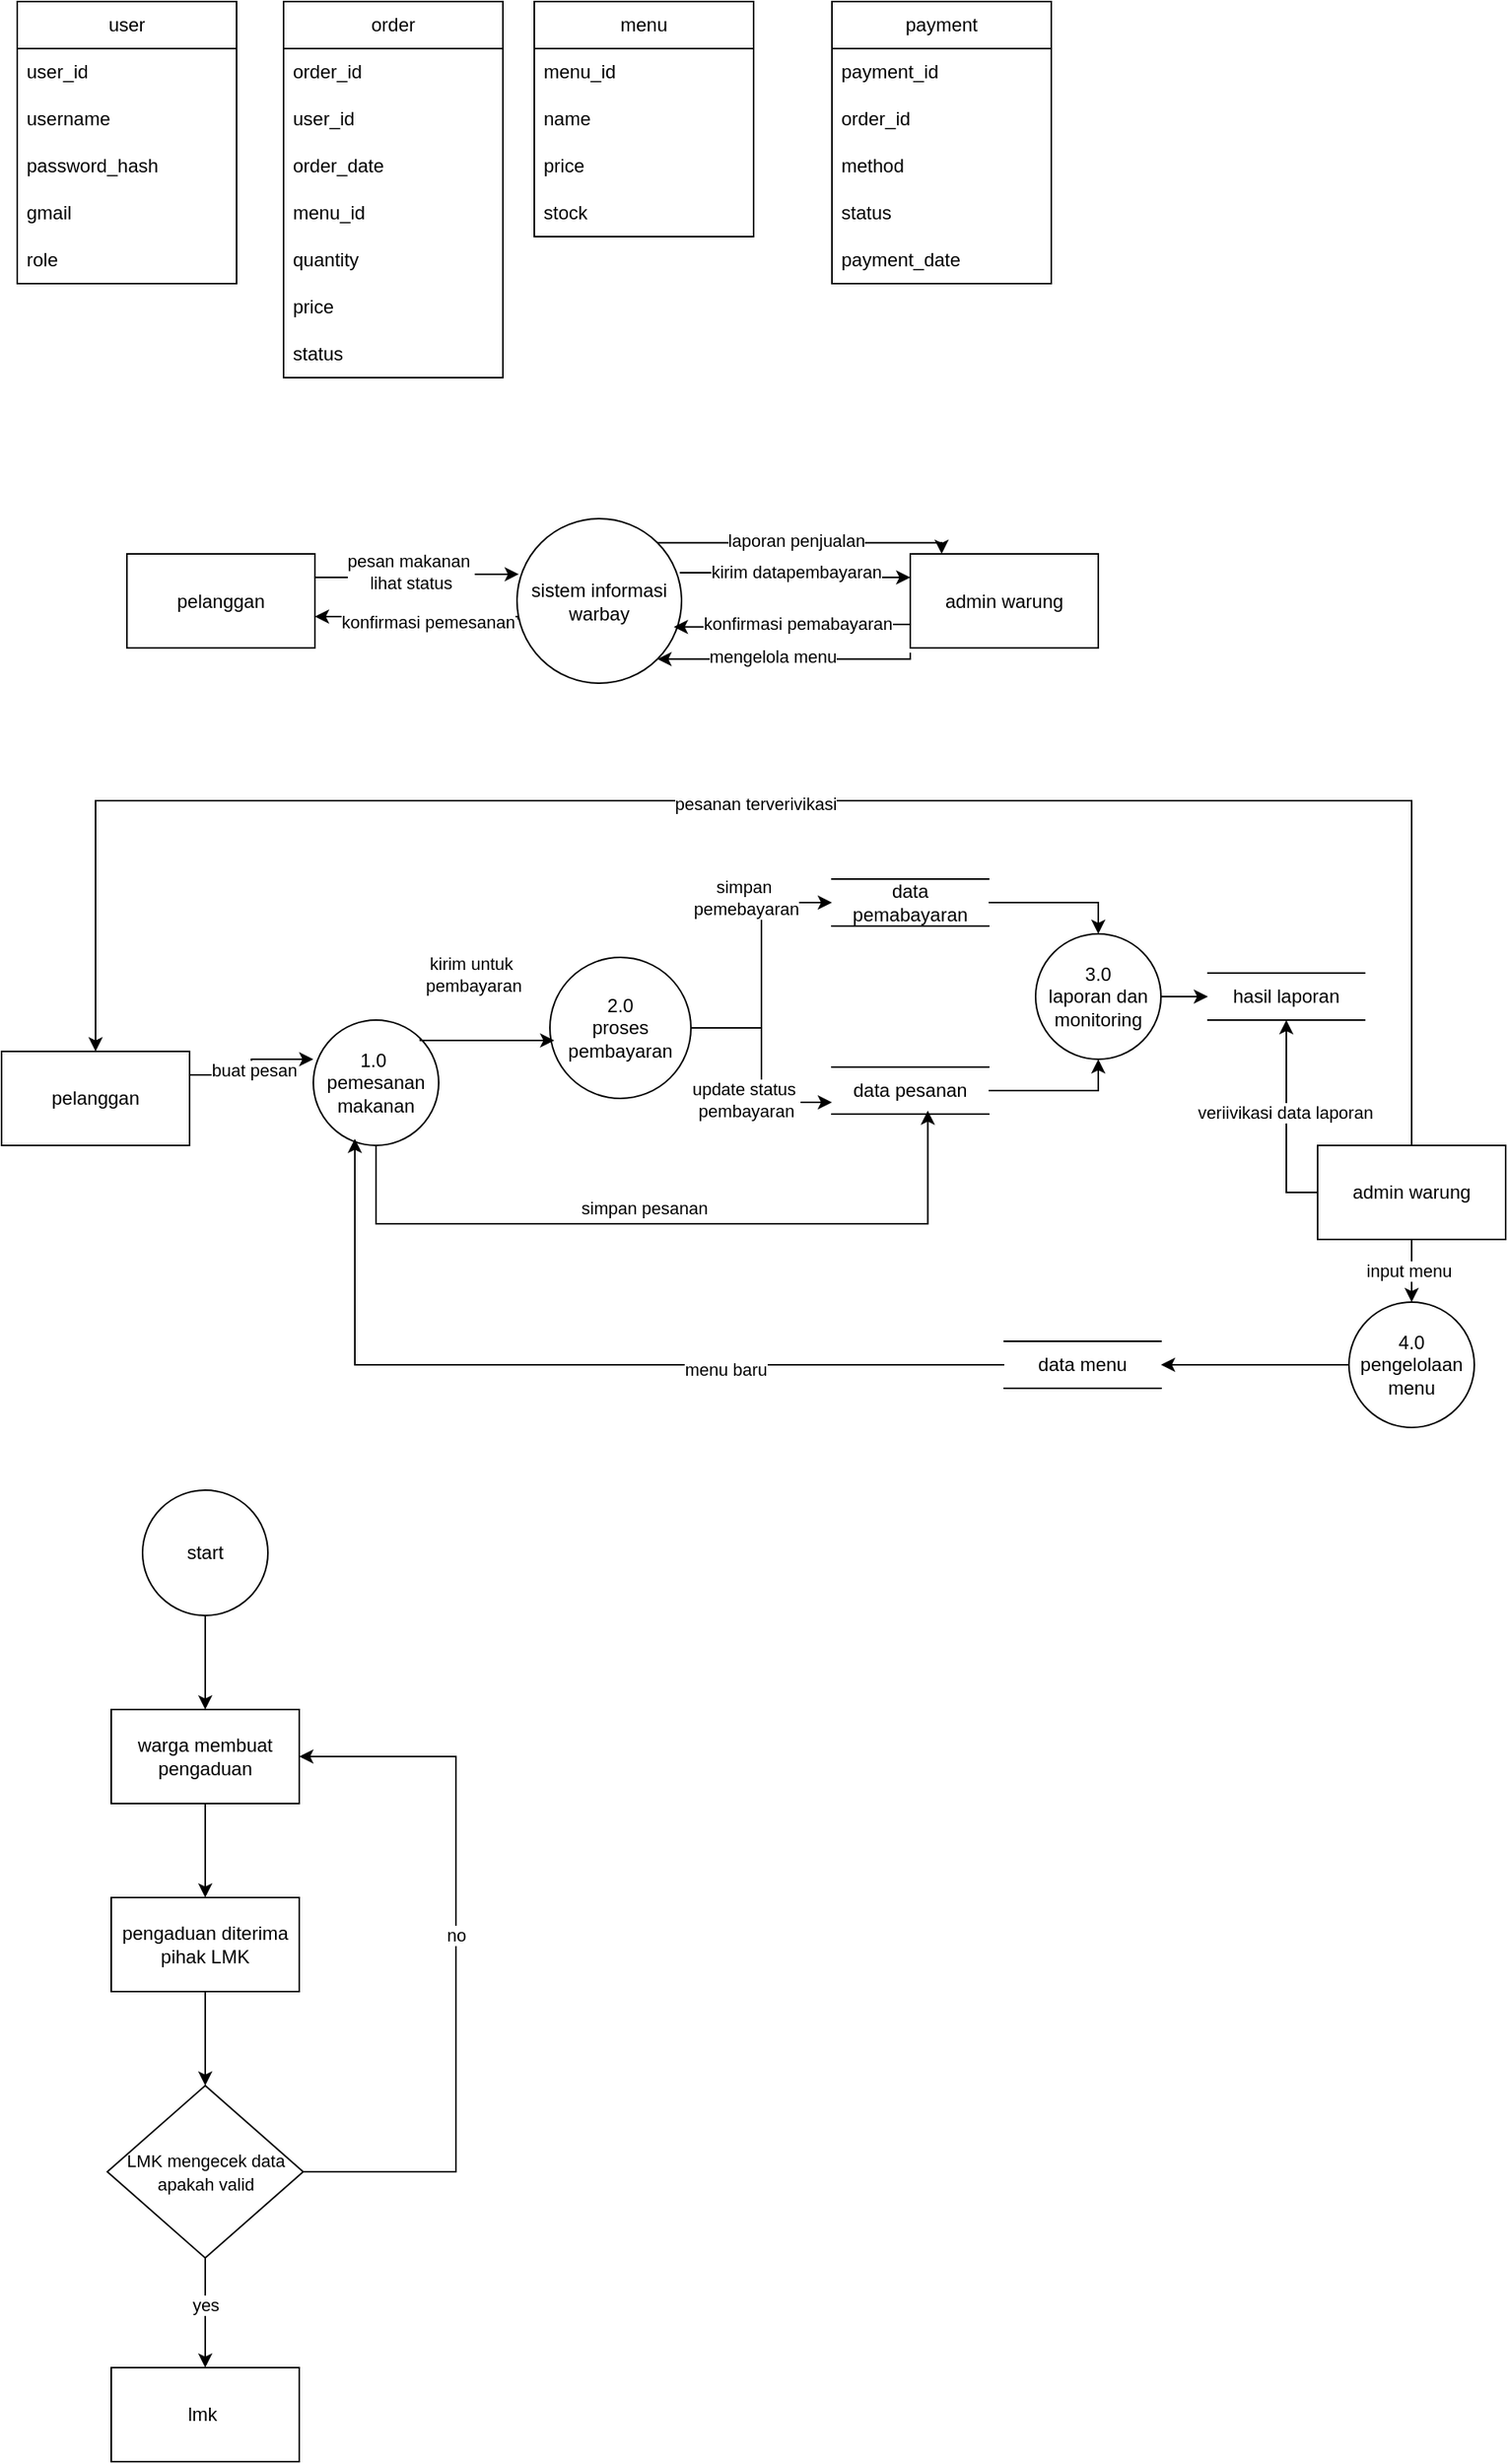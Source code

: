 <mxfile version="27.0.6">
  <diagram name="Halaman-1" id="e8A_hsP7aSUE411Jkm1g">
    <mxGraphModel dx="1042" dy="562" grid="1" gridSize="10" guides="1" tooltips="1" connect="1" arrows="1" fold="1" page="1" pageScale="1" pageWidth="827" pageHeight="1169" math="0" shadow="0">
      <root>
        <mxCell id="0" />
        <mxCell id="1" parent="0" />
        <mxCell id="P4LO0S_L0hlD89T5gcld-29" style="edgeStyle=orthogonalEdgeStyle;rounded=0;orthogonalLoop=1;jettySize=auto;html=1;entryX=0;entryY=0.25;entryDx=0;entryDy=0;exitX=0.989;exitY=0.329;exitDx=0;exitDy=0;exitPerimeter=0;" parent="1" source="P4LO0S_L0hlD89T5gcld-1" target="P4LO0S_L0hlD89T5gcld-27" edge="1">
          <mxGeometry relative="1" as="geometry" />
        </mxCell>
        <mxCell id="P4LO0S_L0hlD89T5gcld-31" value="kirim datapembayaran" style="edgeLabel;html=1;align=center;verticalAlign=middle;resizable=0;points=[];" parent="P4LO0S_L0hlD89T5gcld-29" vertex="1" connectable="0">
          <mxGeometry x="0.006" y="2" relative="1" as="geometry">
            <mxPoint x="-2" y="-2" as="offset" />
          </mxGeometry>
        </mxCell>
        <mxCell id="P4LO0S_L0hlD89T5gcld-36" style="edgeStyle=orthogonalEdgeStyle;rounded=0;orthogonalLoop=1;jettySize=auto;html=1;exitX=0.007;exitY=0.613;exitDx=0;exitDy=0;exitPerimeter=0;" parent="1" source="P4LO0S_L0hlD89T5gcld-1" edge="1">
          <mxGeometry relative="1" as="geometry">
            <mxPoint x="290" y="482.5" as="targetPoint" />
            <Array as="points">
              <mxPoint x="290" y="482.5" />
            </Array>
          </mxGeometry>
        </mxCell>
        <mxCell id="P4LO0S_L0hlD89T5gcld-42" value="konfirmasi pemesanan" style="edgeLabel;html=1;align=center;verticalAlign=middle;resizable=0;points=[];" parent="P4LO0S_L0hlD89T5gcld-36" vertex="1" connectable="0">
          <mxGeometry x="-0.149" y="3" relative="1" as="geometry">
            <mxPoint x="-4" as="offset" />
          </mxGeometry>
        </mxCell>
        <mxCell id="P4LO0S_L0hlD89T5gcld-1" value="sistem informasi warbay" style="ellipse;whiteSpace=wrap;html=1;aspect=fixed;" parent="1" vertex="1">
          <mxGeometry x="419" y="420" width="105" height="105" as="geometry" />
        </mxCell>
        <mxCell id="P4LO0S_L0hlD89T5gcld-2" value="user" style="swimlane;fontStyle=0;childLayout=stackLayout;horizontal=1;startSize=30;horizontalStack=0;resizeParent=1;resizeParentMax=0;resizeLast=0;collapsible=1;marginBottom=0;whiteSpace=wrap;html=1;" parent="1" vertex="1">
          <mxGeometry x="100" y="90" width="140" height="180" as="geometry" />
        </mxCell>
        <mxCell id="P4LO0S_L0hlD89T5gcld-3" value="user_id" style="text;strokeColor=none;fillColor=none;align=left;verticalAlign=middle;spacingLeft=4;spacingRight=4;overflow=hidden;points=[[0,0.5],[1,0.5]];portConstraint=eastwest;rotatable=0;whiteSpace=wrap;html=1;" parent="P4LO0S_L0hlD89T5gcld-2" vertex="1">
          <mxGeometry y="30" width="140" height="30" as="geometry" />
        </mxCell>
        <mxCell id="P4LO0S_L0hlD89T5gcld-4" value="username" style="text;strokeColor=none;fillColor=none;align=left;verticalAlign=middle;spacingLeft=4;spacingRight=4;overflow=hidden;points=[[0,0.5],[1,0.5]];portConstraint=eastwest;rotatable=0;whiteSpace=wrap;html=1;" parent="P4LO0S_L0hlD89T5gcld-2" vertex="1">
          <mxGeometry y="60" width="140" height="30" as="geometry" />
        </mxCell>
        <mxCell id="P4LO0S_L0hlD89T5gcld-5" value="password_hash" style="text;strokeColor=none;fillColor=none;align=left;verticalAlign=middle;spacingLeft=4;spacingRight=4;overflow=hidden;points=[[0,0.5],[1,0.5]];portConstraint=eastwest;rotatable=0;whiteSpace=wrap;html=1;" parent="P4LO0S_L0hlD89T5gcld-2" vertex="1">
          <mxGeometry y="90" width="140" height="30" as="geometry" />
        </mxCell>
        <mxCell id="P4LO0S_L0hlD89T5gcld-14" value="gmail" style="text;strokeColor=none;fillColor=none;align=left;verticalAlign=middle;spacingLeft=4;spacingRight=4;overflow=hidden;points=[[0,0.5],[1,0.5]];portConstraint=eastwest;rotatable=0;whiteSpace=wrap;html=1;" parent="P4LO0S_L0hlD89T5gcld-2" vertex="1">
          <mxGeometry y="120" width="140" height="30" as="geometry" />
        </mxCell>
        <mxCell id="P4LO0S_L0hlD89T5gcld-15" value="role" style="text;strokeColor=none;fillColor=none;align=left;verticalAlign=middle;spacingLeft=4;spacingRight=4;overflow=hidden;points=[[0,0.5],[1,0.5]];portConstraint=eastwest;rotatable=0;whiteSpace=wrap;html=1;" parent="P4LO0S_L0hlD89T5gcld-2" vertex="1">
          <mxGeometry y="150" width="140" height="30" as="geometry" />
        </mxCell>
        <mxCell id="P4LO0S_L0hlD89T5gcld-6" value="order" style="swimlane;fontStyle=0;childLayout=stackLayout;horizontal=1;startSize=30;horizontalStack=0;resizeParent=1;resizeParentMax=0;resizeLast=0;collapsible=1;marginBottom=0;whiteSpace=wrap;html=1;" parent="1" vertex="1">
          <mxGeometry x="270" y="90" width="140" height="240" as="geometry" />
        </mxCell>
        <mxCell id="P4LO0S_L0hlD89T5gcld-7" value="order_id" style="text;strokeColor=none;fillColor=none;align=left;verticalAlign=middle;spacingLeft=4;spacingRight=4;overflow=hidden;points=[[0,0.5],[1,0.5]];portConstraint=eastwest;rotatable=0;whiteSpace=wrap;html=1;" parent="P4LO0S_L0hlD89T5gcld-6" vertex="1">
          <mxGeometry y="30" width="140" height="30" as="geometry" />
        </mxCell>
        <mxCell id="P4LO0S_L0hlD89T5gcld-8" value="user_id" style="text;strokeColor=none;fillColor=none;align=left;verticalAlign=middle;spacingLeft=4;spacingRight=4;overflow=hidden;points=[[0,0.5],[1,0.5]];portConstraint=eastwest;rotatable=0;whiteSpace=wrap;html=1;" parent="P4LO0S_L0hlD89T5gcld-6" vertex="1">
          <mxGeometry y="60" width="140" height="30" as="geometry" />
        </mxCell>
        <mxCell id="P4LO0S_L0hlD89T5gcld-9" value="order_date" style="text;strokeColor=none;fillColor=none;align=left;verticalAlign=middle;spacingLeft=4;spacingRight=4;overflow=hidden;points=[[0,0.5],[1,0.5]];portConstraint=eastwest;rotatable=0;whiteSpace=wrap;html=1;" parent="P4LO0S_L0hlD89T5gcld-6" vertex="1">
          <mxGeometry y="90" width="140" height="30" as="geometry" />
        </mxCell>
        <mxCell id="ldhJ6vnmIbtlAui_N8vB-2" value="menu_id" style="text;strokeColor=none;fillColor=none;align=left;verticalAlign=middle;spacingLeft=4;spacingRight=4;overflow=hidden;points=[[0,0.5],[1,0.5]];portConstraint=eastwest;rotatable=0;whiteSpace=wrap;html=1;" parent="P4LO0S_L0hlD89T5gcld-6" vertex="1">
          <mxGeometry y="120" width="140" height="30" as="geometry" />
        </mxCell>
        <mxCell id="ldhJ6vnmIbtlAui_N8vB-3" value="quantity" style="text;strokeColor=none;fillColor=none;align=left;verticalAlign=middle;spacingLeft=4;spacingRight=4;overflow=hidden;points=[[0,0.5],[1,0.5]];portConstraint=eastwest;rotatable=0;whiteSpace=wrap;html=1;" parent="P4LO0S_L0hlD89T5gcld-6" vertex="1">
          <mxGeometry y="150" width="140" height="30" as="geometry" />
        </mxCell>
        <mxCell id="ldhJ6vnmIbtlAui_N8vB-4" value="price" style="text;strokeColor=none;fillColor=none;align=left;verticalAlign=middle;spacingLeft=4;spacingRight=4;overflow=hidden;points=[[0,0.5],[1,0.5]];portConstraint=eastwest;rotatable=0;whiteSpace=wrap;html=1;" parent="P4LO0S_L0hlD89T5gcld-6" vertex="1">
          <mxGeometry y="180" width="140" height="30" as="geometry" />
        </mxCell>
        <mxCell id="P4LO0S_L0hlD89T5gcld-16" value="status" style="text;strokeColor=none;fillColor=none;align=left;verticalAlign=middle;spacingLeft=4;spacingRight=4;overflow=hidden;points=[[0,0.5],[1,0.5]];portConstraint=eastwest;rotatable=0;whiteSpace=wrap;html=1;" parent="P4LO0S_L0hlD89T5gcld-6" vertex="1">
          <mxGeometry y="210" width="140" height="30" as="geometry" />
        </mxCell>
        <mxCell id="P4LO0S_L0hlD89T5gcld-10" value="menu" style="swimlane;fontStyle=0;childLayout=stackLayout;horizontal=1;startSize=30;horizontalStack=0;resizeParent=1;resizeParentMax=0;resizeLast=0;collapsible=1;marginBottom=0;whiteSpace=wrap;html=1;" parent="1" vertex="1">
          <mxGeometry x="430" y="90" width="140" height="150" as="geometry" />
        </mxCell>
        <mxCell id="P4LO0S_L0hlD89T5gcld-11" value="menu_id" style="text;strokeColor=none;fillColor=none;align=left;verticalAlign=middle;spacingLeft=4;spacingRight=4;overflow=hidden;points=[[0,0.5],[1,0.5]];portConstraint=eastwest;rotatable=0;whiteSpace=wrap;html=1;" parent="P4LO0S_L0hlD89T5gcld-10" vertex="1">
          <mxGeometry y="30" width="140" height="30" as="geometry" />
        </mxCell>
        <mxCell id="P4LO0S_L0hlD89T5gcld-12" value="name" style="text;strokeColor=none;fillColor=none;align=left;verticalAlign=middle;spacingLeft=4;spacingRight=4;overflow=hidden;points=[[0,0.5],[1,0.5]];portConstraint=eastwest;rotatable=0;whiteSpace=wrap;html=1;" parent="P4LO0S_L0hlD89T5gcld-10" vertex="1">
          <mxGeometry y="60" width="140" height="30" as="geometry" />
        </mxCell>
        <mxCell id="P4LO0S_L0hlD89T5gcld-13" value="price" style="text;strokeColor=none;fillColor=none;align=left;verticalAlign=middle;spacingLeft=4;spacingRight=4;overflow=hidden;points=[[0,0.5],[1,0.5]];portConstraint=eastwest;rotatable=0;whiteSpace=wrap;html=1;" parent="P4LO0S_L0hlD89T5gcld-10" vertex="1">
          <mxGeometry y="90" width="140" height="30" as="geometry" />
        </mxCell>
        <mxCell id="ldhJ6vnmIbtlAui_N8vB-1" value="stock" style="text;strokeColor=none;fillColor=none;align=left;verticalAlign=middle;spacingLeft=4;spacingRight=4;overflow=hidden;points=[[0,0.5],[1,0.5]];portConstraint=eastwest;rotatable=0;whiteSpace=wrap;html=1;" parent="P4LO0S_L0hlD89T5gcld-10" vertex="1">
          <mxGeometry y="120" width="140" height="30" as="geometry" />
        </mxCell>
        <mxCell id="P4LO0S_L0hlD89T5gcld-18" value="payment" style="swimlane;fontStyle=0;childLayout=stackLayout;horizontal=1;startSize=30;horizontalStack=0;resizeParent=1;resizeParentMax=0;resizeLast=0;collapsible=1;marginBottom=0;whiteSpace=wrap;html=1;" parent="1" vertex="1">
          <mxGeometry x="620" y="90" width="140" height="180" as="geometry" />
        </mxCell>
        <mxCell id="P4LO0S_L0hlD89T5gcld-19" value="payment_id" style="text;strokeColor=none;fillColor=none;align=left;verticalAlign=middle;spacingLeft=4;spacingRight=4;overflow=hidden;points=[[0,0.5],[1,0.5]];portConstraint=eastwest;rotatable=0;whiteSpace=wrap;html=1;" parent="P4LO0S_L0hlD89T5gcld-18" vertex="1">
          <mxGeometry y="30" width="140" height="30" as="geometry" />
        </mxCell>
        <mxCell id="P4LO0S_L0hlD89T5gcld-20" value="order_id" style="text;strokeColor=none;fillColor=none;align=left;verticalAlign=middle;spacingLeft=4;spacingRight=4;overflow=hidden;points=[[0,0.5],[1,0.5]];portConstraint=eastwest;rotatable=0;whiteSpace=wrap;html=1;" parent="P4LO0S_L0hlD89T5gcld-18" vertex="1">
          <mxGeometry y="60" width="140" height="30" as="geometry" />
        </mxCell>
        <mxCell id="P4LO0S_L0hlD89T5gcld-21" value="method" style="text;strokeColor=none;fillColor=none;align=left;verticalAlign=middle;spacingLeft=4;spacingRight=4;overflow=hidden;points=[[0,0.5],[1,0.5]];portConstraint=eastwest;rotatable=0;whiteSpace=wrap;html=1;" parent="P4LO0S_L0hlD89T5gcld-18" vertex="1">
          <mxGeometry y="90" width="140" height="30" as="geometry" />
        </mxCell>
        <mxCell id="P4LO0S_L0hlD89T5gcld-22" value="status" style="text;strokeColor=none;fillColor=none;align=left;verticalAlign=middle;spacingLeft=4;spacingRight=4;overflow=hidden;points=[[0,0.5],[1,0.5]];portConstraint=eastwest;rotatable=0;whiteSpace=wrap;html=1;" parent="P4LO0S_L0hlD89T5gcld-18" vertex="1">
          <mxGeometry y="120" width="140" height="30" as="geometry" />
        </mxCell>
        <mxCell id="P4LO0S_L0hlD89T5gcld-23" value="payment_date" style="text;strokeColor=none;fillColor=none;align=left;verticalAlign=middle;spacingLeft=4;spacingRight=4;overflow=hidden;points=[[0,0.5],[1,0.5]];portConstraint=eastwest;rotatable=0;whiteSpace=wrap;html=1;" parent="P4LO0S_L0hlD89T5gcld-18" vertex="1">
          <mxGeometry y="150" width="140" height="30" as="geometry" />
        </mxCell>
        <mxCell id="P4LO0S_L0hlD89T5gcld-28" style="edgeStyle=orthogonalEdgeStyle;rounded=0;orthogonalLoop=1;jettySize=auto;html=1;entryX=0.011;entryY=0.338;entryDx=0;entryDy=0;exitX=1;exitY=0.25;exitDx=0;exitDy=0;entryPerimeter=0;" parent="1" source="P4LO0S_L0hlD89T5gcld-26" target="P4LO0S_L0hlD89T5gcld-1" edge="1">
          <mxGeometry relative="1" as="geometry" />
        </mxCell>
        <mxCell id="P4LO0S_L0hlD89T5gcld-30" value="pesan makanan&amp;nbsp;&lt;div&gt;lihat status&lt;/div&gt;" style="edgeLabel;html=1;align=center;verticalAlign=middle;resizable=0;points=[];" parent="P4LO0S_L0hlD89T5gcld-28" vertex="1" connectable="0">
          <mxGeometry x="-0.08" y="4" relative="1" as="geometry">
            <mxPoint as="offset" />
          </mxGeometry>
        </mxCell>
        <mxCell id="P4LO0S_L0hlD89T5gcld-26" value="pelanggan" style="rounded=0;whiteSpace=wrap;html=1;" parent="1" vertex="1">
          <mxGeometry x="170" y="442.5" width="120" height="60" as="geometry" />
        </mxCell>
        <mxCell id="ldhJ6vnmIbtlAui_N8vB-8" style="edgeStyle=orthogonalEdgeStyle;rounded=0;orthogonalLoop=1;jettySize=auto;html=1;entryX=1;entryY=1;entryDx=0;entryDy=0;" parent="1" target="P4LO0S_L0hlD89T5gcld-1" edge="1">
          <mxGeometry relative="1" as="geometry">
            <mxPoint x="670" y="509.5" as="sourcePoint" />
            <Array as="points">
              <mxPoint x="670" y="505.5" />
              <mxPoint x="670" y="509.5" />
            </Array>
          </mxGeometry>
        </mxCell>
        <mxCell id="ldhJ6vnmIbtlAui_N8vB-9" value="mengelola menu" style="edgeLabel;html=1;align=center;verticalAlign=middle;resizable=0;points=[];" parent="ldhJ6vnmIbtlAui_N8vB-8" vertex="1" connectable="0">
          <mxGeometry x="0.138" y="-2" relative="1" as="geometry">
            <mxPoint as="offset" />
          </mxGeometry>
        </mxCell>
        <mxCell id="P4LO0S_L0hlD89T5gcld-27" value="admin warung" style="rounded=0;whiteSpace=wrap;html=1;" parent="1" vertex="1">
          <mxGeometry x="670" y="442.5" width="120" height="60" as="geometry" />
        </mxCell>
        <mxCell id="P4LO0S_L0hlD89T5gcld-32" style="edgeStyle=orthogonalEdgeStyle;rounded=0;orthogonalLoop=1;jettySize=auto;html=1;exitX=0;exitY=0.75;exitDx=0;exitDy=0;entryX=0.953;entryY=0.658;entryDx=0;entryDy=0;entryPerimeter=0;" parent="1" source="P4LO0S_L0hlD89T5gcld-27" target="P4LO0S_L0hlD89T5gcld-1" edge="1">
          <mxGeometry relative="1" as="geometry" />
        </mxCell>
        <mxCell id="P4LO0S_L0hlD89T5gcld-41" value="konfirmasi pemabayaran" style="edgeLabel;html=1;align=center;verticalAlign=middle;resizable=0;points=[];" parent="P4LO0S_L0hlD89T5gcld-32" vertex="1" connectable="0">
          <mxGeometry x="-0.193" y="-1" relative="1" as="geometry">
            <mxPoint x="-11" as="offset" />
          </mxGeometry>
        </mxCell>
        <mxCell id="ldhJ6vnmIbtlAui_N8vB-42" style="edgeStyle=orthogonalEdgeStyle;rounded=0;orthogonalLoop=1;jettySize=auto;html=1;entryX=0;entryY=0.5;entryDx=0;entryDy=0;" parent="1" source="NBq_KF4cbjY9j5JGfXgx-3" target="ldhJ6vnmIbtlAui_N8vB-41" edge="1">
          <mxGeometry relative="1" as="geometry" />
        </mxCell>
        <mxCell id="NBq_KF4cbjY9j5JGfXgx-3" value="3.0&lt;div&gt;laporan dan&lt;/div&gt;&lt;div&gt;monitoring&lt;/div&gt;" style="ellipse;whiteSpace=wrap;html=1;aspect=fixed;" parent="1" vertex="1">
          <mxGeometry x="750" y="685" width="80" height="80" as="geometry" />
        </mxCell>
        <mxCell id="NBq_KF4cbjY9j5JGfXgx-6" value="pelanggan" style="rounded=0;whiteSpace=wrap;html=1;" parent="1" vertex="1">
          <mxGeometry x="90" y="760" width="120" height="60" as="geometry" />
        </mxCell>
        <mxCell id="ldhJ6vnmIbtlAui_N8vB-32" style="edgeStyle=orthogonalEdgeStyle;rounded=0;orthogonalLoop=1;jettySize=auto;html=1;entryX=0.5;entryY=0;entryDx=0;entryDy=0;" parent="1" source="NBq_KF4cbjY9j5JGfXgx-7" target="ldhJ6vnmIbtlAui_N8vB-30" edge="1">
          <mxGeometry relative="1" as="geometry" />
        </mxCell>
        <mxCell id="ldhJ6vnmIbtlAui_N8vB-33" value="input menu" style="edgeLabel;html=1;align=center;verticalAlign=middle;resizable=0;points=[];" parent="ldhJ6vnmIbtlAui_N8vB-32" vertex="1" connectable="0">
          <mxGeometry x="-0.013" y="-2" relative="1" as="geometry">
            <mxPoint as="offset" />
          </mxGeometry>
        </mxCell>
        <mxCell id="ldhJ6vnmIbtlAui_N8vB-39" style="edgeStyle=orthogonalEdgeStyle;rounded=0;orthogonalLoop=1;jettySize=auto;html=1;entryX=0.5;entryY=0;entryDx=0;entryDy=0;exitX=0.5;exitY=0;exitDx=0;exitDy=0;" parent="1" source="NBq_KF4cbjY9j5JGfXgx-7" target="NBq_KF4cbjY9j5JGfXgx-6" edge="1">
          <mxGeometry relative="1" as="geometry">
            <Array as="points">
              <mxPoint x="990" y="600" />
              <mxPoint x="150" y="600" />
            </Array>
          </mxGeometry>
        </mxCell>
        <mxCell id="ldhJ6vnmIbtlAui_N8vB-40" value="pesanan terverivikasi" style="edgeLabel;html=1;align=center;verticalAlign=middle;resizable=0;points=[];" parent="ldhJ6vnmIbtlAui_N8vB-39" vertex="1" connectable="0">
          <mxGeometry x="-0.001" y="2" relative="1" as="geometry">
            <mxPoint x="-30" as="offset" />
          </mxGeometry>
        </mxCell>
        <mxCell id="ldhJ6vnmIbtlAui_N8vB-43" style="edgeStyle=orthogonalEdgeStyle;rounded=0;orthogonalLoop=1;jettySize=auto;html=1;entryX=0.5;entryY=1;entryDx=0;entryDy=0;exitX=0;exitY=0.5;exitDx=0;exitDy=0;" parent="1" source="NBq_KF4cbjY9j5JGfXgx-7" target="ldhJ6vnmIbtlAui_N8vB-41" edge="1">
          <mxGeometry relative="1" as="geometry">
            <mxPoint x="910" y="750" as="targetPoint" />
          </mxGeometry>
        </mxCell>
        <mxCell id="ldhJ6vnmIbtlAui_N8vB-45" value="veriivikasi data laporan" style="edgeLabel;html=1;align=center;verticalAlign=middle;resizable=0;points=[];" parent="ldhJ6vnmIbtlAui_N8vB-43" vertex="1" connectable="0">
          <mxGeometry x="0.092" y="1" relative="1" as="geometry">
            <mxPoint as="offset" />
          </mxGeometry>
        </mxCell>
        <mxCell id="NBq_KF4cbjY9j5JGfXgx-7" value="admin warung" style="rounded=0;whiteSpace=wrap;html=1;" parent="1" vertex="1">
          <mxGeometry x="930" y="820" width="120" height="60" as="geometry" />
        </mxCell>
        <mxCell id="TP_1n0ubqNj1dF3zy1S6-1" value="1.0&amp;nbsp;&lt;div&gt;pemesanan makanan&lt;/div&gt;" style="ellipse;whiteSpace=wrap;html=1;aspect=fixed;" parent="1" vertex="1">
          <mxGeometry x="289" y="740" width="80" height="80" as="geometry" />
        </mxCell>
        <mxCell id="ldhJ6vnmIbtlAui_N8vB-12" style="edgeStyle=orthogonalEdgeStyle;rounded=0;orthogonalLoop=1;jettySize=auto;html=1;entryX=0;entryY=0.5;entryDx=0;entryDy=0;" parent="1" source="TP_1n0ubqNj1dF3zy1S6-2" target="TP_1n0ubqNj1dF3zy1S6-3" edge="1">
          <mxGeometry relative="1" as="geometry" />
        </mxCell>
        <mxCell id="ldhJ6vnmIbtlAui_N8vB-13" value="simpan&amp;nbsp;&lt;div&gt;pemebayaran&lt;/div&gt;" style="edgeLabel;html=1;align=center;verticalAlign=middle;resizable=0;points=[];" parent="ldhJ6vnmIbtlAui_N8vB-12" vertex="1" connectable="0">
          <mxGeometry x="-0.116" y="1" relative="1" as="geometry">
            <mxPoint x="-9" y="-53" as="offset" />
          </mxGeometry>
        </mxCell>
        <mxCell id="ldhJ6vnmIbtlAui_N8vB-14" style="edgeStyle=orthogonalEdgeStyle;rounded=0;orthogonalLoop=1;jettySize=auto;html=1;entryX=0;entryY=0.75;entryDx=0;entryDy=0;" parent="1" source="TP_1n0ubqNj1dF3zy1S6-2" target="ldhJ6vnmIbtlAui_N8vB-11" edge="1">
          <mxGeometry relative="1" as="geometry" />
        </mxCell>
        <mxCell id="ldhJ6vnmIbtlAui_N8vB-15" value="update status&amp;nbsp;&lt;div&gt;pembayaran&lt;/div&gt;" style="edgeLabel;html=1;align=center;verticalAlign=middle;resizable=0;points=[];" parent="ldhJ6vnmIbtlAui_N8vB-14" vertex="1" connectable="0">
          <mxGeometry x="0.485" y="2" relative="1" as="geometry">
            <mxPoint x="-20" as="offset" />
          </mxGeometry>
        </mxCell>
        <mxCell id="TP_1n0ubqNj1dF3zy1S6-2" value="2.0&lt;div&gt;proses pembayaran&lt;/div&gt;" style="ellipse;whiteSpace=wrap;html=1;aspect=fixed;" parent="1" vertex="1">
          <mxGeometry x="440" y="700" width="90" height="90" as="geometry" />
        </mxCell>
        <mxCell id="ldhJ6vnmIbtlAui_N8vB-24" style="edgeStyle=orthogonalEdgeStyle;rounded=0;orthogonalLoop=1;jettySize=auto;html=1;entryX=0.5;entryY=0;entryDx=0;entryDy=0;" parent="1" source="TP_1n0ubqNj1dF3zy1S6-3" target="NBq_KF4cbjY9j5JGfXgx-3" edge="1">
          <mxGeometry relative="1" as="geometry" />
        </mxCell>
        <mxCell id="TP_1n0ubqNj1dF3zy1S6-3" value="data pemabayaran" style="html=1;dashed=0;whiteSpace=wrap;shape=partialRectangle;right=0;left=0;" parent="1" vertex="1">
          <mxGeometry x="620" y="650" width="100" height="30" as="geometry" />
        </mxCell>
        <mxCell id="TP_1n0ubqNj1dF3zy1S6-4" style="edgeStyle=orthogonalEdgeStyle;rounded=0;orthogonalLoop=1;jettySize=auto;html=1;exitX=1;exitY=0.25;exitDx=0;exitDy=0;entryX=0;entryY=0.313;entryDx=0;entryDy=0;entryPerimeter=0;" parent="1" source="NBq_KF4cbjY9j5JGfXgx-6" target="TP_1n0ubqNj1dF3zy1S6-1" edge="1">
          <mxGeometry relative="1" as="geometry" />
        </mxCell>
        <mxCell id="ldhJ6vnmIbtlAui_N8vB-10" value="buat pesan" style="edgeLabel;html=1;align=center;verticalAlign=middle;resizable=0;points=[];" parent="TP_1n0ubqNj1dF3zy1S6-4" vertex="1" connectable="0">
          <mxGeometry x="-0.031" y="-1" relative="1" as="geometry">
            <mxPoint as="offset" />
          </mxGeometry>
        </mxCell>
        <mxCell id="ldhJ6vnmIbtlAui_N8vB-6" style="edgeStyle=orthogonalEdgeStyle;rounded=0;orthogonalLoop=1;jettySize=auto;html=1;entryX=0.167;entryY=0;entryDx=0;entryDy=0;entryPerimeter=0;exitX=1;exitY=0;exitDx=0;exitDy=0;" parent="1" source="P4LO0S_L0hlD89T5gcld-1" target="P4LO0S_L0hlD89T5gcld-27" edge="1">
          <mxGeometry relative="1" as="geometry">
            <Array as="points">
              <mxPoint x="690" y="435.5" />
            </Array>
          </mxGeometry>
        </mxCell>
        <mxCell id="ldhJ6vnmIbtlAui_N8vB-7" value="laporan penjualan" style="edgeLabel;html=1;align=center;verticalAlign=middle;resizable=0;points=[];" parent="ldhJ6vnmIbtlAui_N8vB-6" vertex="1" connectable="0">
          <mxGeometry x="-0.06" y="2" relative="1" as="geometry">
            <mxPoint as="offset" />
          </mxGeometry>
        </mxCell>
        <mxCell id="ldhJ6vnmIbtlAui_N8vB-25" style="edgeStyle=orthogonalEdgeStyle;rounded=0;orthogonalLoop=1;jettySize=auto;html=1;exitX=1;exitY=0.5;exitDx=0;exitDy=0;entryX=0.5;entryY=1;entryDx=0;entryDy=0;" parent="1" source="ldhJ6vnmIbtlAui_N8vB-11" target="NBq_KF4cbjY9j5JGfXgx-3" edge="1">
          <mxGeometry relative="1" as="geometry" />
        </mxCell>
        <mxCell id="ldhJ6vnmIbtlAui_N8vB-11" value="data pesanan" style="html=1;dashed=0;whiteSpace=wrap;shape=partialRectangle;right=0;left=0;" parent="1" vertex="1">
          <mxGeometry x="620" y="770" width="100" height="30" as="geometry" />
        </mxCell>
        <mxCell id="ldhJ6vnmIbtlAui_N8vB-17" style="edgeStyle=orthogonalEdgeStyle;rounded=0;orthogonalLoop=1;jettySize=auto;html=1;exitX=1;exitY=0;exitDx=0;exitDy=0;entryX=0.031;entryY=0.589;entryDx=0;entryDy=0;entryPerimeter=0;" parent="1" source="TP_1n0ubqNj1dF3zy1S6-1" target="TP_1n0ubqNj1dF3zy1S6-2" edge="1">
          <mxGeometry relative="1" as="geometry">
            <Array as="points">
              <mxPoint x="357" y="753" />
            </Array>
          </mxGeometry>
        </mxCell>
        <mxCell id="ldhJ6vnmIbtlAui_N8vB-20" value="kirim untuk&amp;nbsp;&lt;div&gt;pembayaran&lt;/div&gt;" style="edgeLabel;html=1;align=center;verticalAlign=middle;resizable=0;points=[];" parent="ldhJ6vnmIbtlAui_N8vB-17" vertex="1" connectable="0">
          <mxGeometry x="-0.435" y="7" relative="1" as="geometry">
            <mxPoint x="10" y="-35" as="offset" />
          </mxGeometry>
        </mxCell>
        <mxCell id="ldhJ6vnmIbtlAui_N8vB-22" style="edgeStyle=orthogonalEdgeStyle;rounded=0;orthogonalLoop=1;jettySize=auto;html=1;entryX=0.612;entryY=0.927;entryDx=0;entryDy=0;entryPerimeter=0;" parent="1" source="TP_1n0ubqNj1dF3zy1S6-1" target="ldhJ6vnmIbtlAui_N8vB-11" edge="1">
          <mxGeometry relative="1" as="geometry">
            <Array as="points">
              <mxPoint x="329" y="870" />
              <mxPoint x="681" y="870" />
            </Array>
          </mxGeometry>
        </mxCell>
        <mxCell id="ldhJ6vnmIbtlAui_N8vB-23" value="simpan pesanan" style="edgeLabel;html=1;align=center;verticalAlign=middle;resizable=0;points=[];" parent="ldhJ6vnmIbtlAui_N8vB-22" vertex="1" connectable="0">
          <mxGeometry x="-0.07" y="-4" relative="1" as="geometry">
            <mxPoint y="-14" as="offset" />
          </mxGeometry>
        </mxCell>
        <mxCell id="ldhJ6vnmIbtlAui_N8vB-34" style="edgeStyle=orthogonalEdgeStyle;rounded=0;orthogonalLoop=1;jettySize=auto;html=1;entryX=1;entryY=0.5;entryDx=0;entryDy=0;" parent="1" source="ldhJ6vnmIbtlAui_N8vB-30" target="ldhJ6vnmIbtlAui_N8vB-35" edge="1">
          <mxGeometry relative="1" as="geometry">
            <mxPoint x="830" y="960" as="targetPoint" />
          </mxGeometry>
        </mxCell>
        <mxCell id="ldhJ6vnmIbtlAui_N8vB-30" value="4.0&lt;br&gt;&lt;div&gt;pengelolaan menu&lt;/div&gt;" style="ellipse;whiteSpace=wrap;html=1;aspect=fixed;" parent="1" vertex="1">
          <mxGeometry x="950" y="920" width="80" height="80" as="geometry" />
        </mxCell>
        <mxCell id="ldhJ6vnmIbtlAui_N8vB-36" style="edgeStyle=orthogonalEdgeStyle;rounded=0;orthogonalLoop=1;jettySize=auto;html=1;entryX=0.331;entryY=0.947;entryDx=0;entryDy=0;entryPerimeter=0;" parent="1" source="ldhJ6vnmIbtlAui_N8vB-35" target="TP_1n0ubqNj1dF3zy1S6-1" edge="1">
          <mxGeometry relative="1" as="geometry">
            <mxPoint x="310" y="830" as="targetPoint" />
          </mxGeometry>
        </mxCell>
        <mxCell id="ldhJ6vnmIbtlAui_N8vB-37" value="menu baru" style="edgeLabel;html=1;align=center;verticalAlign=middle;resizable=0;points=[];" parent="ldhJ6vnmIbtlAui_N8vB-36" vertex="1" connectable="0">
          <mxGeometry x="-0.357" y="3" relative="1" as="geometry">
            <mxPoint x="1" as="offset" />
          </mxGeometry>
        </mxCell>
        <mxCell id="ldhJ6vnmIbtlAui_N8vB-35" value="data menu" style="html=1;dashed=0;whiteSpace=wrap;shape=partialRectangle;right=0;left=0;" parent="1" vertex="1">
          <mxGeometry x="730" y="945" width="100" height="30" as="geometry" />
        </mxCell>
        <mxCell id="ldhJ6vnmIbtlAui_N8vB-41" value="hasil laporan" style="html=1;dashed=0;whiteSpace=wrap;shape=partialRectangle;right=0;left=0;" parent="1" vertex="1">
          <mxGeometry x="860" y="710" width="100" height="30" as="geometry" />
        </mxCell>
        <mxCell id="1V6bp7kO9RsNTH_jpQ0x-6" value="" style="edgeStyle=orthogonalEdgeStyle;rounded=0;orthogonalLoop=1;jettySize=auto;html=1;" edge="1" parent="1" source="1V6bp7kO9RsNTH_jpQ0x-1" target="1V6bp7kO9RsNTH_jpQ0x-5">
          <mxGeometry relative="1" as="geometry" />
        </mxCell>
        <mxCell id="1V6bp7kO9RsNTH_jpQ0x-1" value="warga membuat pengaduan" style="rounded=0;whiteSpace=wrap;html=1;" vertex="1" parent="1">
          <mxGeometry x="160" y="1180" width="120" height="60" as="geometry" />
        </mxCell>
        <mxCell id="1V6bp7kO9RsNTH_jpQ0x-3" value="start" style="ellipse;whiteSpace=wrap;html=1;aspect=fixed;" vertex="1" parent="1">
          <mxGeometry x="180" y="1040" width="80" height="80" as="geometry" />
        </mxCell>
        <mxCell id="1V6bp7kO9RsNTH_jpQ0x-4" value="" style="endArrow=classic;html=1;rounded=0;exitX=0.5;exitY=1;exitDx=0;exitDy=0;entryX=0.5;entryY=0;entryDx=0;entryDy=0;" edge="1" parent="1" source="1V6bp7kO9RsNTH_jpQ0x-3" target="1V6bp7kO9RsNTH_jpQ0x-1">
          <mxGeometry width="50" height="50" relative="1" as="geometry">
            <mxPoint x="220" y="1180" as="sourcePoint" />
            <mxPoint x="270" y="1130" as="targetPoint" />
          </mxGeometry>
        </mxCell>
        <mxCell id="1V6bp7kO9RsNTH_jpQ0x-8" value="" style="edgeStyle=orthogonalEdgeStyle;rounded=0;orthogonalLoop=1;jettySize=auto;html=1;" edge="1" parent="1" source="1V6bp7kO9RsNTH_jpQ0x-5" target="1V6bp7kO9RsNTH_jpQ0x-7">
          <mxGeometry relative="1" as="geometry" />
        </mxCell>
        <mxCell id="1V6bp7kO9RsNTH_jpQ0x-5" value="pengaduan diterima pihak LMK" style="whiteSpace=wrap;html=1;rounded=0;" vertex="1" parent="1">
          <mxGeometry x="160" y="1300" width="120" height="60" as="geometry" />
        </mxCell>
        <mxCell id="1V6bp7kO9RsNTH_jpQ0x-10" value="" style="edgeStyle=orthogonalEdgeStyle;rounded=0;orthogonalLoop=1;jettySize=auto;html=1;" edge="1" parent="1" source="1V6bp7kO9RsNTH_jpQ0x-7" target="1V6bp7kO9RsNTH_jpQ0x-9">
          <mxGeometry relative="1" as="geometry" />
        </mxCell>
        <mxCell id="1V6bp7kO9RsNTH_jpQ0x-11" value="yes" style="edgeLabel;html=1;align=center;verticalAlign=middle;resizable=0;points=[];" vertex="1" connectable="0" parent="1V6bp7kO9RsNTH_jpQ0x-10">
          <mxGeometry x="-0.455" y="2" relative="1" as="geometry">
            <mxPoint x="-2" y="11" as="offset" />
          </mxGeometry>
        </mxCell>
        <mxCell id="1V6bp7kO9RsNTH_jpQ0x-12" style="edgeStyle=orthogonalEdgeStyle;rounded=0;orthogonalLoop=1;jettySize=auto;html=1;exitX=1;exitY=0.5;exitDx=0;exitDy=0;entryX=1;entryY=0.5;entryDx=0;entryDy=0;" edge="1" parent="1" source="1V6bp7kO9RsNTH_jpQ0x-7" target="1V6bp7kO9RsNTH_jpQ0x-1">
          <mxGeometry relative="1" as="geometry">
            <Array as="points">
              <mxPoint x="380" y="1475" />
              <mxPoint x="380" y="1210" />
            </Array>
          </mxGeometry>
        </mxCell>
        <mxCell id="1V6bp7kO9RsNTH_jpQ0x-13" value="no" style="edgeLabel;html=1;align=center;verticalAlign=middle;resizable=0;points=[];" vertex="1" connectable="0" parent="1V6bp7kO9RsNTH_jpQ0x-12">
          <mxGeometry x="0.077" relative="1" as="geometry">
            <mxPoint as="offset" />
          </mxGeometry>
        </mxCell>
        <mxCell id="1V6bp7kO9RsNTH_jpQ0x-7" value="&lt;font style=&quot;font-size: 11px;&quot;&gt;LMK mengecek data apakah valid&lt;/font&gt;" style="rhombus;whiteSpace=wrap;html=1;rounded=0;" vertex="1" parent="1">
          <mxGeometry x="157.5" y="1420" width="125" height="110" as="geometry" />
        </mxCell>
        <mxCell id="1V6bp7kO9RsNTH_jpQ0x-9" value="lmk&amp;nbsp;" style="whiteSpace=wrap;html=1;rounded=0;" vertex="1" parent="1">
          <mxGeometry x="160" y="1600" width="120" height="60" as="geometry" />
        </mxCell>
      </root>
    </mxGraphModel>
  </diagram>
</mxfile>
